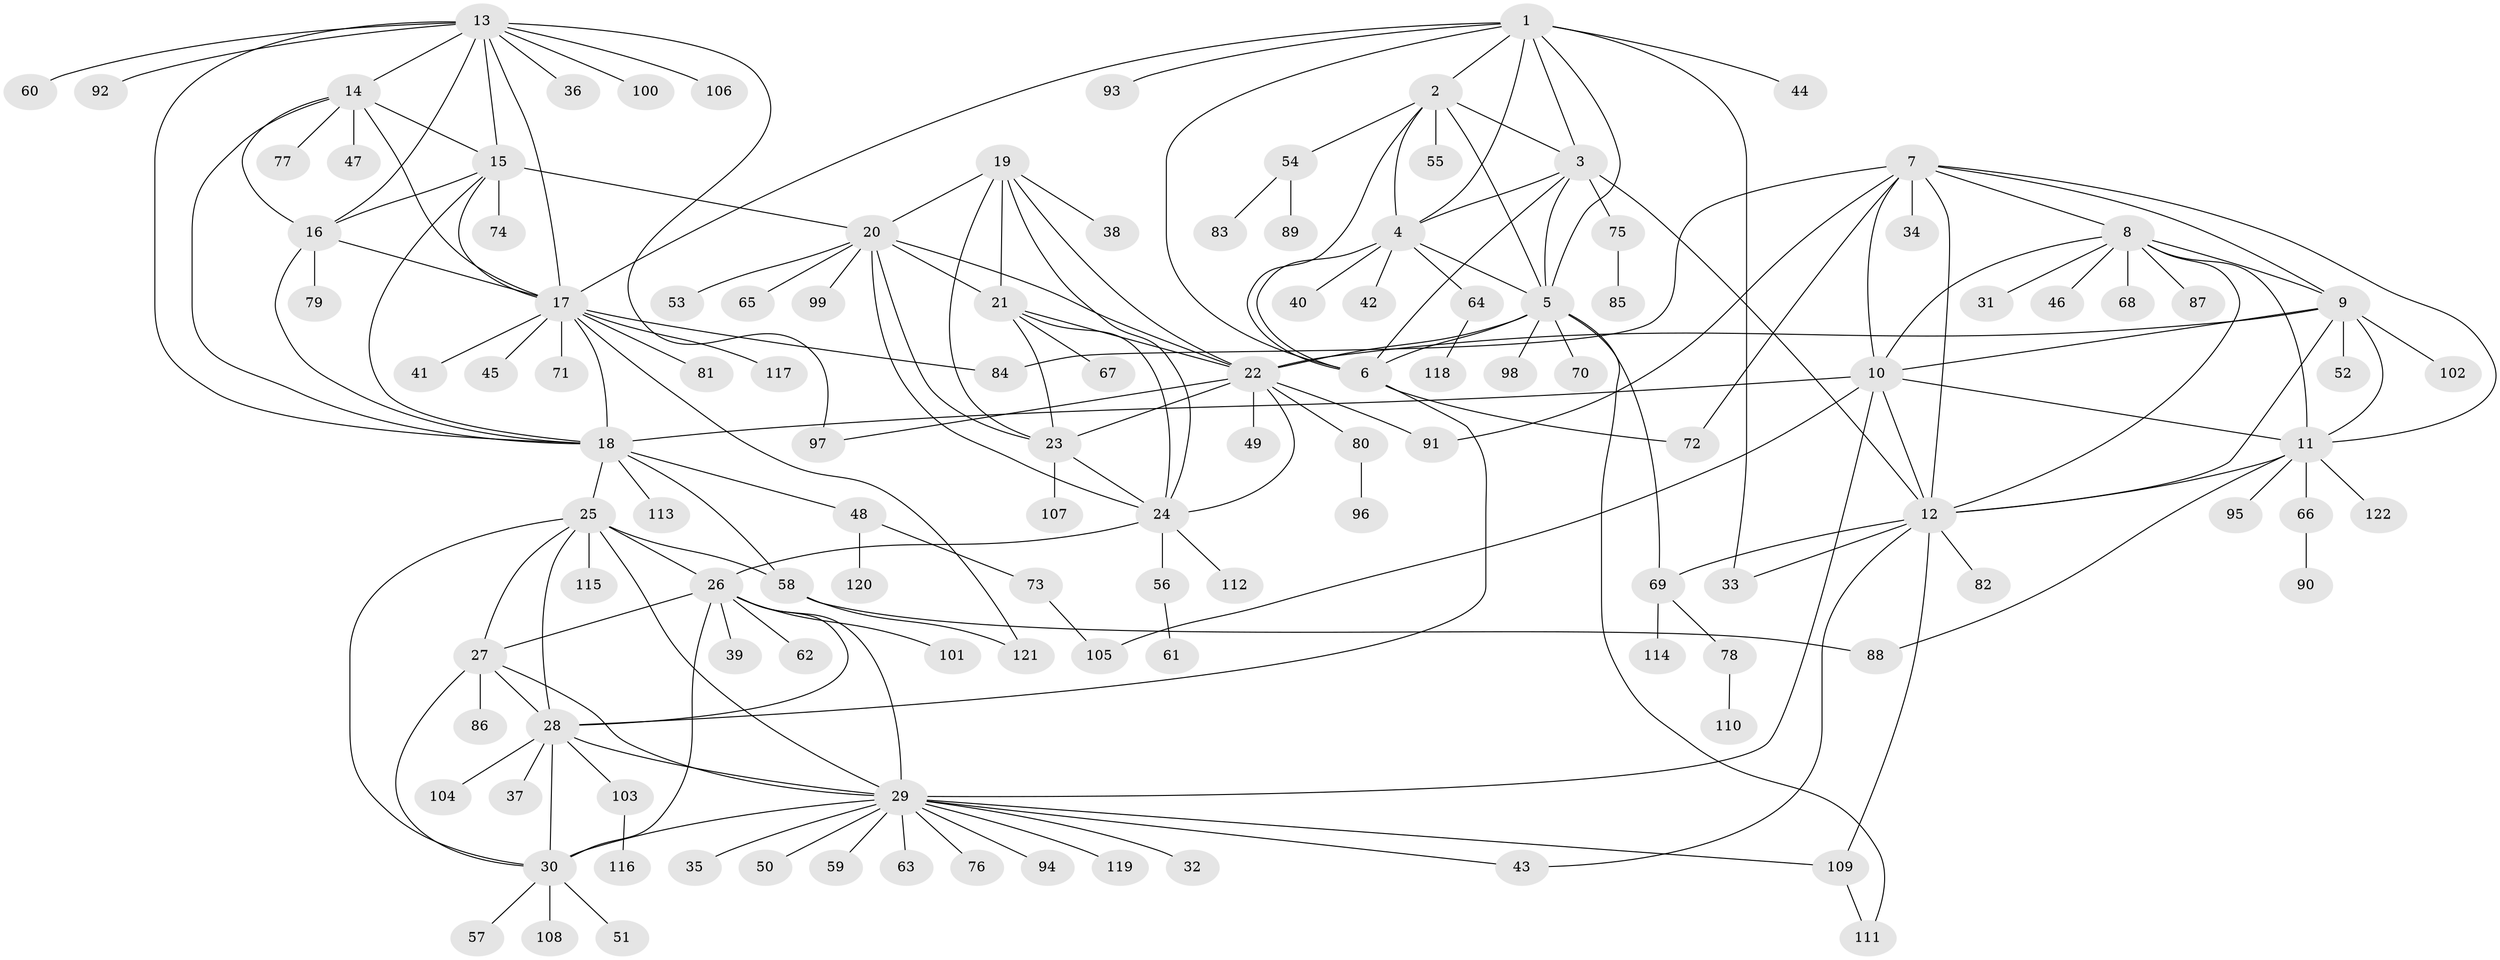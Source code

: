 // Generated by graph-tools (version 1.1) at 2025/50/03/09/25 03:50:29]
// undirected, 122 vertices, 190 edges
graph export_dot {
graph [start="1"]
  node [color=gray90,style=filled];
  1;
  2;
  3;
  4;
  5;
  6;
  7;
  8;
  9;
  10;
  11;
  12;
  13;
  14;
  15;
  16;
  17;
  18;
  19;
  20;
  21;
  22;
  23;
  24;
  25;
  26;
  27;
  28;
  29;
  30;
  31;
  32;
  33;
  34;
  35;
  36;
  37;
  38;
  39;
  40;
  41;
  42;
  43;
  44;
  45;
  46;
  47;
  48;
  49;
  50;
  51;
  52;
  53;
  54;
  55;
  56;
  57;
  58;
  59;
  60;
  61;
  62;
  63;
  64;
  65;
  66;
  67;
  68;
  69;
  70;
  71;
  72;
  73;
  74;
  75;
  76;
  77;
  78;
  79;
  80;
  81;
  82;
  83;
  84;
  85;
  86;
  87;
  88;
  89;
  90;
  91;
  92;
  93;
  94;
  95;
  96;
  97;
  98;
  99;
  100;
  101;
  102;
  103;
  104;
  105;
  106;
  107;
  108;
  109;
  110;
  111;
  112;
  113;
  114;
  115;
  116;
  117;
  118;
  119;
  120;
  121;
  122;
  1 -- 2;
  1 -- 3;
  1 -- 4;
  1 -- 5;
  1 -- 6;
  1 -- 17;
  1 -- 33;
  1 -- 44;
  1 -- 93;
  2 -- 3;
  2 -- 4;
  2 -- 5;
  2 -- 6;
  2 -- 54;
  2 -- 55;
  3 -- 4;
  3 -- 5;
  3 -- 6;
  3 -- 12;
  3 -- 75;
  4 -- 5;
  4 -- 6;
  4 -- 40;
  4 -- 42;
  4 -- 64;
  5 -- 6;
  5 -- 22;
  5 -- 69;
  5 -- 70;
  5 -- 98;
  5 -- 111;
  6 -- 28;
  6 -- 72;
  7 -- 8;
  7 -- 9;
  7 -- 10;
  7 -- 11;
  7 -- 12;
  7 -- 34;
  7 -- 72;
  7 -- 84;
  7 -- 91;
  8 -- 9;
  8 -- 10;
  8 -- 11;
  8 -- 12;
  8 -- 31;
  8 -- 46;
  8 -- 68;
  8 -- 87;
  9 -- 10;
  9 -- 11;
  9 -- 12;
  9 -- 22;
  9 -- 52;
  9 -- 102;
  10 -- 11;
  10 -- 12;
  10 -- 18;
  10 -- 29;
  10 -- 105;
  11 -- 12;
  11 -- 66;
  11 -- 88;
  11 -- 95;
  11 -- 122;
  12 -- 33;
  12 -- 43;
  12 -- 69;
  12 -- 82;
  12 -- 109;
  13 -- 14;
  13 -- 15;
  13 -- 16;
  13 -- 17;
  13 -- 18;
  13 -- 36;
  13 -- 60;
  13 -- 92;
  13 -- 97;
  13 -- 100;
  13 -- 106;
  14 -- 15;
  14 -- 16;
  14 -- 17;
  14 -- 18;
  14 -- 47;
  14 -- 77;
  15 -- 16;
  15 -- 17;
  15 -- 18;
  15 -- 20;
  15 -- 74;
  16 -- 17;
  16 -- 18;
  16 -- 79;
  17 -- 18;
  17 -- 41;
  17 -- 45;
  17 -- 71;
  17 -- 81;
  17 -- 84;
  17 -- 117;
  17 -- 121;
  18 -- 25;
  18 -- 48;
  18 -- 58;
  18 -- 113;
  19 -- 20;
  19 -- 21;
  19 -- 22;
  19 -- 23;
  19 -- 24;
  19 -- 38;
  20 -- 21;
  20 -- 22;
  20 -- 23;
  20 -- 24;
  20 -- 53;
  20 -- 65;
  20 -- 99;
  21 -- 22;
  21 -- 23;
  21 -- 24;
  21 -- 67;
  22 -- 23;
  22 -- 24;
  22 -- 49;
  22 -- 80;
  22 -- 91;
  22 -- 97;
  23 -- 24;
  23 -- 107;
  24 -- 26;
  24 -- 56;
  24 -- 112;
  25 -- 26;
  25 -- 27;
  25 -- 28;
  25 -- 29;
  25 -- 30;
  25 -- 58;
  25 -- 115;
  26 -- 27;
  26 -- 28;
  26 -- 29;
  26 -- 30;
  26 -- 39;
  26 -- 62;
  26 -- 101;
  27 -- 28;
  27 -- 29;
  27 -- 30;
  27 -- 86;
  28 -- 29;
  28 -- 30;
  28 -- 37;
  28 -- 103;
  28 -- 104;
  29 -- 30;
  29 -- 32;
  29 -- 35;
  29 -- 43;
  29 -- 50;
  29 -- 59;
  29 -- 63;
  29 -- 76;
  29 -- 94;
  29 -- 109;
  29 -- 119;
  30 -- 51;
  30 -- 57;
  30 -- 108;
  48 -- 73;
  48 -- 120;
  54 -- 83;
  54 -- 89;
  56 -- 61;
  58 -- 88;
  58 -- 121;
  64 -- 118;
  66 -- 90;
  69 -- 78;
  69 -- 114;
  73 -- 105;
  75 -- 85;
  78 -- 110;
  80 -- 96;
  103 -- 116;
  109 -- 111;
}
